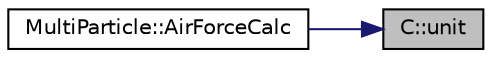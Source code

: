 digraph "C::unit"
{
 // LATEX_PDF_SIZE
  edge [fontname="Helvetica",fontsize="10",labelfontname="Helvetica",labelfontsize="10"];
  node [fontname="Helvetica",fontsize="10",shape=record];
  rankdir="RL";
  Node1 [label="C::unit",height=0.2,width=0.4,color="black", fillcolor="grey75", style="filled", fontcolor="black",tooltip=" "];
  Node1 -> Node2 [dir="back",color="midnightblue",fontsize="10",style="solid"];
  Node2 [label="MultiParticle::AirForceCalc",height=0.2,width=0.4,color="black", fillcolor="white", style="filled",URL="$classMultiParticle.html#a6ed8cc492cc2ae93be31064c9a80b4e9",tooltip="Air Force and Disturbance calc"];
}
